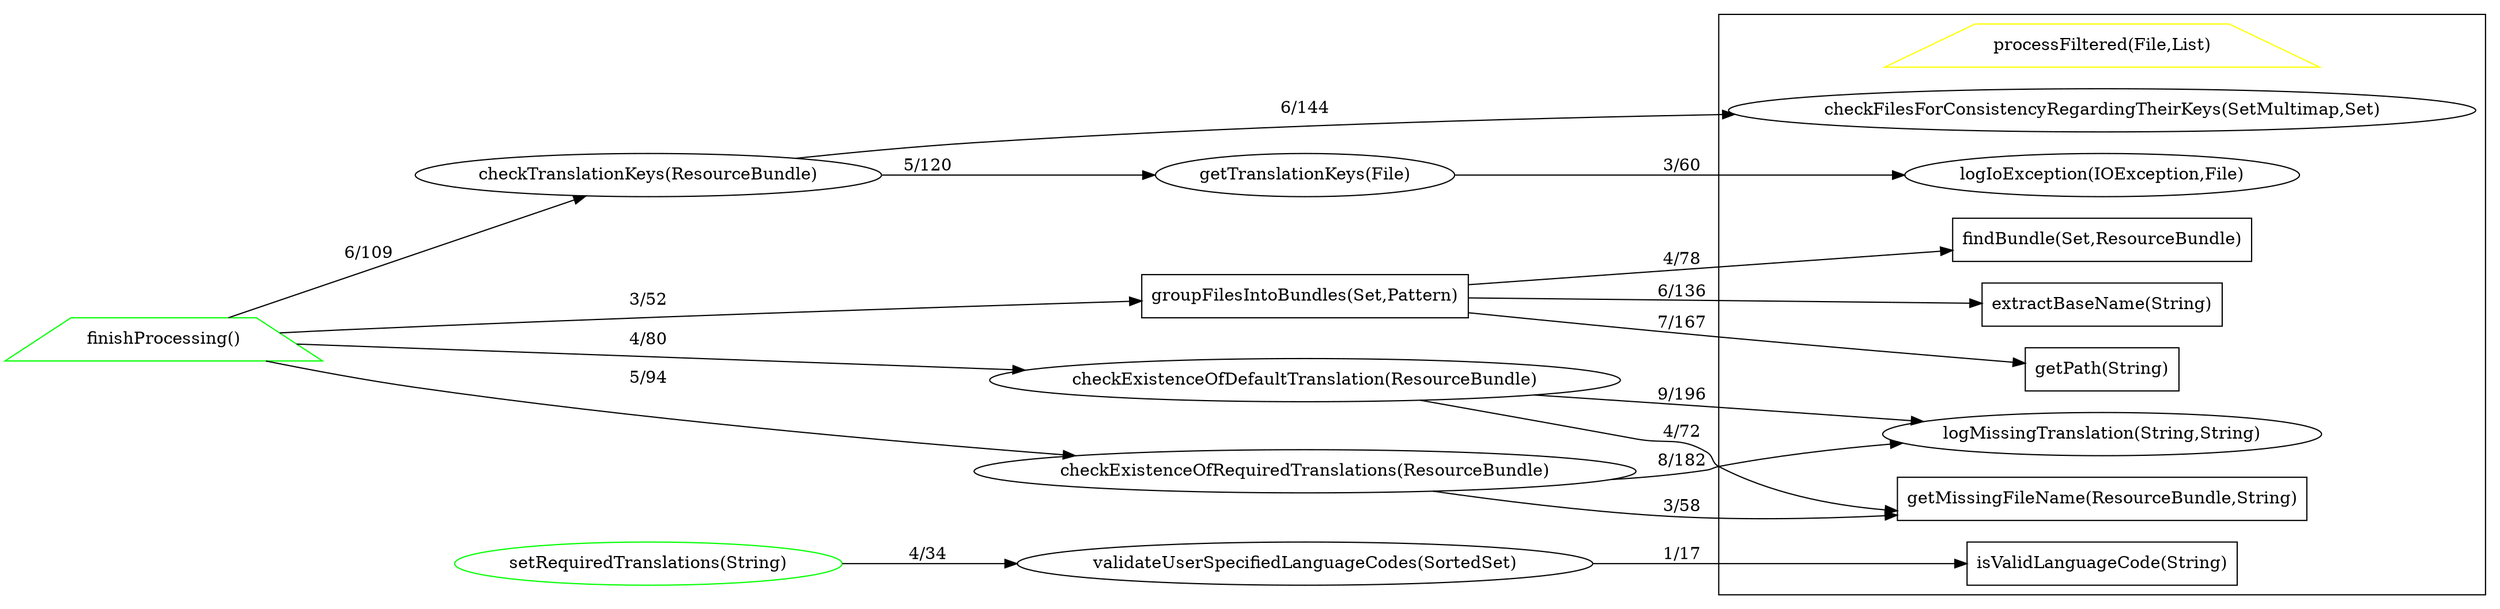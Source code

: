 digraph dependencies {
rankdir = "LR";
subgraph clustersimple {
"processFiltered(File,List)" [ color="#ffff00ff" shape="trapezium" ];
"logMissingTranslation(String,String)" [ color="#000000ff" ];
"isValidLanguageCode(String)" [ color="#000000ff" shape="polygon" ];
"logIoException(IOException,File)" [ color="#000000ff" ];
"getPath(String)" [ color="#000000ff" shape="polygon" ];
"findBundle(Set,ResourceBundle)" [ color="#000000ff" shape="polygon" ];
"extractBaseName(String)" [ color="#000000ff" shape="polygon" ];
"checkFilesForConsistencyRegardingTheirKeys(SetMultimap,Set)" [ color="#000000ff" ];
"getMissingFileName(ResourceBundle,String)" [ color="#000000ff" shape="polygon" ];
}
"finishProcessing()" [ color="#00ff00ff" shape="trapezium" ];
"checkTranslationKeys(ResourceBundle)" [ color="#000000ff" ];
"groupFilesIntoBundles(Set,Pattern)" [ color="#000000ff" shape="polygon" ];
"setRequiredTranslations(String)" [ color="#00ff00ff" ];
"validateUserSpecifiedLanguageCodes(SortedSet)" [ color="#000000ff" ];
"checkExistenceOfDefaultTranslation(ResourceBundle)" [ color="#000000ff" ];
"checkExistenceOfRequiredTranslations(ResourceBundle)" [ color="#000000ff" ];
"getTranslationKeys(File)" [ color="#000000ff" ];
"finishProcessing()" -> "groupFilesIntoBundles(Set,Pattern)" [ label="3/52" ];
"finishProcessing()" -> "checkExistenceOfDefaultTranslation(ResourceBundle)" [ label="4/80" ];
"finishProcessing()" -> "checkExistenceOfRequiredTranslations(ResourceBundle)" [ label="5/94" ];
"finishProcessing()" -> "checkTranslationKeys(ResourceBundle)" [ label="6/109" ];
"checkTranslationKeys(ResourceBundle)" -> "getTranslationKeys(File)" [ label="5/120" ];
"checkTranslationKeys(ResourceBundle)" -> "checkFilesForConsistencyRegardingTheirKeys(SetMultimap,Set)" [ label="6/144" ];
"groupFilesIntoBundles(Set,Pattern)" -> "extractBaseName(String)" [ label="6/136" ];
"groupFilesIntoBundles(Set,Pattern)" -> "getPath(String)" [ label="7/167" ];
"groupFilesIntoBundles(Set,Pattern)" -> "findBundle(Set,ResourceBundle)" [ label="4/78" ];
"setRequiredTranslations(String)" -> "validateUserSpecifiedLanguageCodes(SortedSet)" [ label="4/34" ];
"validateUserSpecifiedLanguageCodes(SortedSet)" -> "isValidLanguageCode(String)" [ label="1/17" ];
"checkExistenceOfDefaultTranslation(ResourceBundle)" -> "getMissingFileName(ResourceBundle,String)" [ label="4/72" ];
"checkExistenceOfDefaultTranslation(ResourceBundle)" -> "logMissingTranslation(String,String)" [ label="9/196" ];
"checkExistenceOfRequiredTranslations(ResourceBundle)" -> "getMissingFileName(ResourceBundle,String)" [ label="3/58" ];
"checkExistenceOfRequiredTranslations(ResourceBundle)" -> "logMissingTranslation(String,String)" [ label="8/182" ];
"getTranslationKeys(File)" -> "logIoException(IOException,File)" [ label="3/60" ];
/*
Legend
Node border color:
    a) GREEN - public
    b) YELLOW - protected
    c) BLACK - private
    d) BLUE - default
Node shape:
    if static - rectangle
    otherwise if override - trapezium
    otherwise if overloaded - triangle
    otherwise ellipse

*/
}